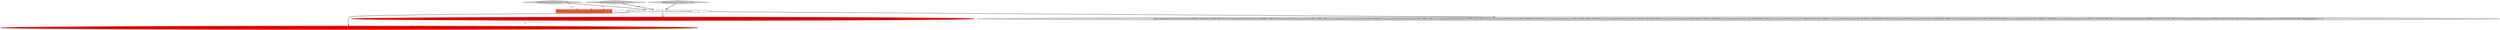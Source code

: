 digraph {
4 [style = filled, label = "hasDataSourceSpecificOptions['0', '1', '0']", fillcolor = lightgray, shape = diamond image = "AAA0AAABBB2BBB"];
3 [style = filled, label = "DBPPreferenceStore store = dataSourceDescriptor.getPreferenceStore()@@@3@@@['1', '1', '1']", fillcolor = white, shape = ellipse image = "AAA0AAABBB1BBB"];
1 [style = filled, label = "DBPDataSourceContainer dataSourceDescriptor@@@2@@@['1', '1', '1']", fillcolor = tomato, shape = box image = "AAA0AAABBB1BBB"];
2 [style = filled, label = "return store.contains(SQLPreferenceConstants.EDITOR_SEPARATE_CONNECTION) || store.contains(SQLPreferenceConstants.EDITOR_CONNECT_ON_ACTIVATE) || store.contains(SQLPreferenceConstants.EDITOR_CONNECT_ON_EXECUTE) || store.contains(SQLPreferenceConstants.AUTO_SAVE_ON_CLOSE) || store.contains(SQLPreferenceConstants.AUTO_SAVE_ON_EXECUTE) || store.contains(SQLPreferenceConstants.FOLDING_ENABLED) || store.contains(SQLPreferenceConstants.MARK_OCCURRENCES_UNDER_CURSOR) || store.contains(SQLPreferenceConstants.RESULT_SET_CLOSE_ON_ERROR)@@@4@@@['1', '0', '0']", fillcolor = red, shape = ellipse image = "AAA1AAABBB1BBB"];
0 [style = filled, label = "hasDataSourceSpecificOptions['1', '0', '0']", fillcolor = lightgray, shape = diamond image = "AAA0AAABBB1BBB"];
5 [style = filled, label = "return store.contains(SQLPreferenceConstants.EDITOR_SEPARATE_CONNECTION) || store.contains(SQLPreferenceConstants.EDITOR_CONNECT_ON_ACTIVATE) || store.contains(SQLPreferenceConstants.EDITOR_CONNECT_ON_EXECUTE) || store.contains(SQLPreferenceConstants.AUTO_SAVE_ON_CLOSE) || store.contains(SQLPreferenceConstants.AUTO_SAVE_ON_EXECUTE) || store.contains(SQLPreferenceConstants.AUTO_SAVE_ACTIVE_SCHEMA) || store.contains(SQLPreferenceConstants.FOLDING_ENABLED) || store.contains(SQLPreferenceConstants.MARK_OCCURRENCES_UNDER_CURSOR) || store.contains(SQLPreferenceConstants.RESULT_SET_CLOSE_ON_ERROR)@@@4@@@['0', '1', '0']", fillcolor = red, shape = ellipse image = "AAA1AAABBB2BBB"];
6 [style = filled, label = "return store.contains(SQLPreferenceConstants.STATEMENT_INVALIDATE_BEFORE_EXECUTE) || store.contains(SQLPreferenceConstants.STATEMENT_TIMEOUT) || store.contains(SQLPreferenceConstants.SCRIPT_COMMIT_TYPE) || store.contains(SQLPreferenceConstants.SCRIPT_ERROR_HANDLING) || store.contains(SQLPreferenceConstants.SCRIPT_COMMIT_LINES) || store.contains(SQLPreferenceConstants.SCRIPT_FETCH_RESULT_SETS) || store.contains(ModelPreferences.SCRIPT_STATEMENT_DELIMITER) || store.contains(ModelPreferences.SCRIPT_IGNORE_NATIVE_DELIMITER) || store.contains(ModelPreferences.SCRIPT_STATEMENT_DELIMITER_BLANK) || store.contains(ModelPreferences.QUERY_REMOVE_TRAILING_DELIMITER) || store.contains(ModelPreferences.SQL_PARAMETERS_ENABLED) || store.contains(ModelPreferences.SQL_PARAMETERS_IN_DDL_ENABLED) || store.contains(ModelPreferences.SQL_ANONYMOUS_PARAMETERS_ENABLED) || store.contains(ModelPreferences.SQL_ANONYMOUS_PARAMETERS_MARK) || store.contains(ModelPreferences.SQL_NAMED_PARAMETERS_PREFIX) || store.contains(ModelPreferences.SQL_VARIABLES_ENABLED) || store.contains(SQLPreferenceConstants.RESET_CURSOR_ON_EXECUTE) || store.contains(SQLPreferenceConstants.MAXIMIZE_EDITOR_ON_SCRIPT_EXECUTE) || store.contains(SQLPreferenceConstants.REFRESH_DEFAULTS_AFTER_EXECUTE) || store.contains(SQLPreferenceConstants.CLEAR_OUTPUT_BEFORE_EXECUTE)@@@4@@@['0', '0', '1']", fillcolor = lightgray, shape = ellipse image = "AAA0AAABBB3BBB"];
7 [style = filled, label = "hasDataSourceSpecificOptions['0', '0', '1']", fillcolor = lightgray, shape = diamond image = "AAA0AAABBB3BBB"];
0->3 [style = bold, label=""];
4->3 [style = bold, label=""];
3->6 [style = bold, label=""];
2->5 [style = dashed, label="0"];
3->5 [style = bold, label=""];
3->2 [style = bold, label=""];
7->1 [style = dotted, label="true"];
4->1 [style = dotted, label="true"];
7->3 [style = bold, label=""];
0->1 [style = dotted, label="true"];
}
